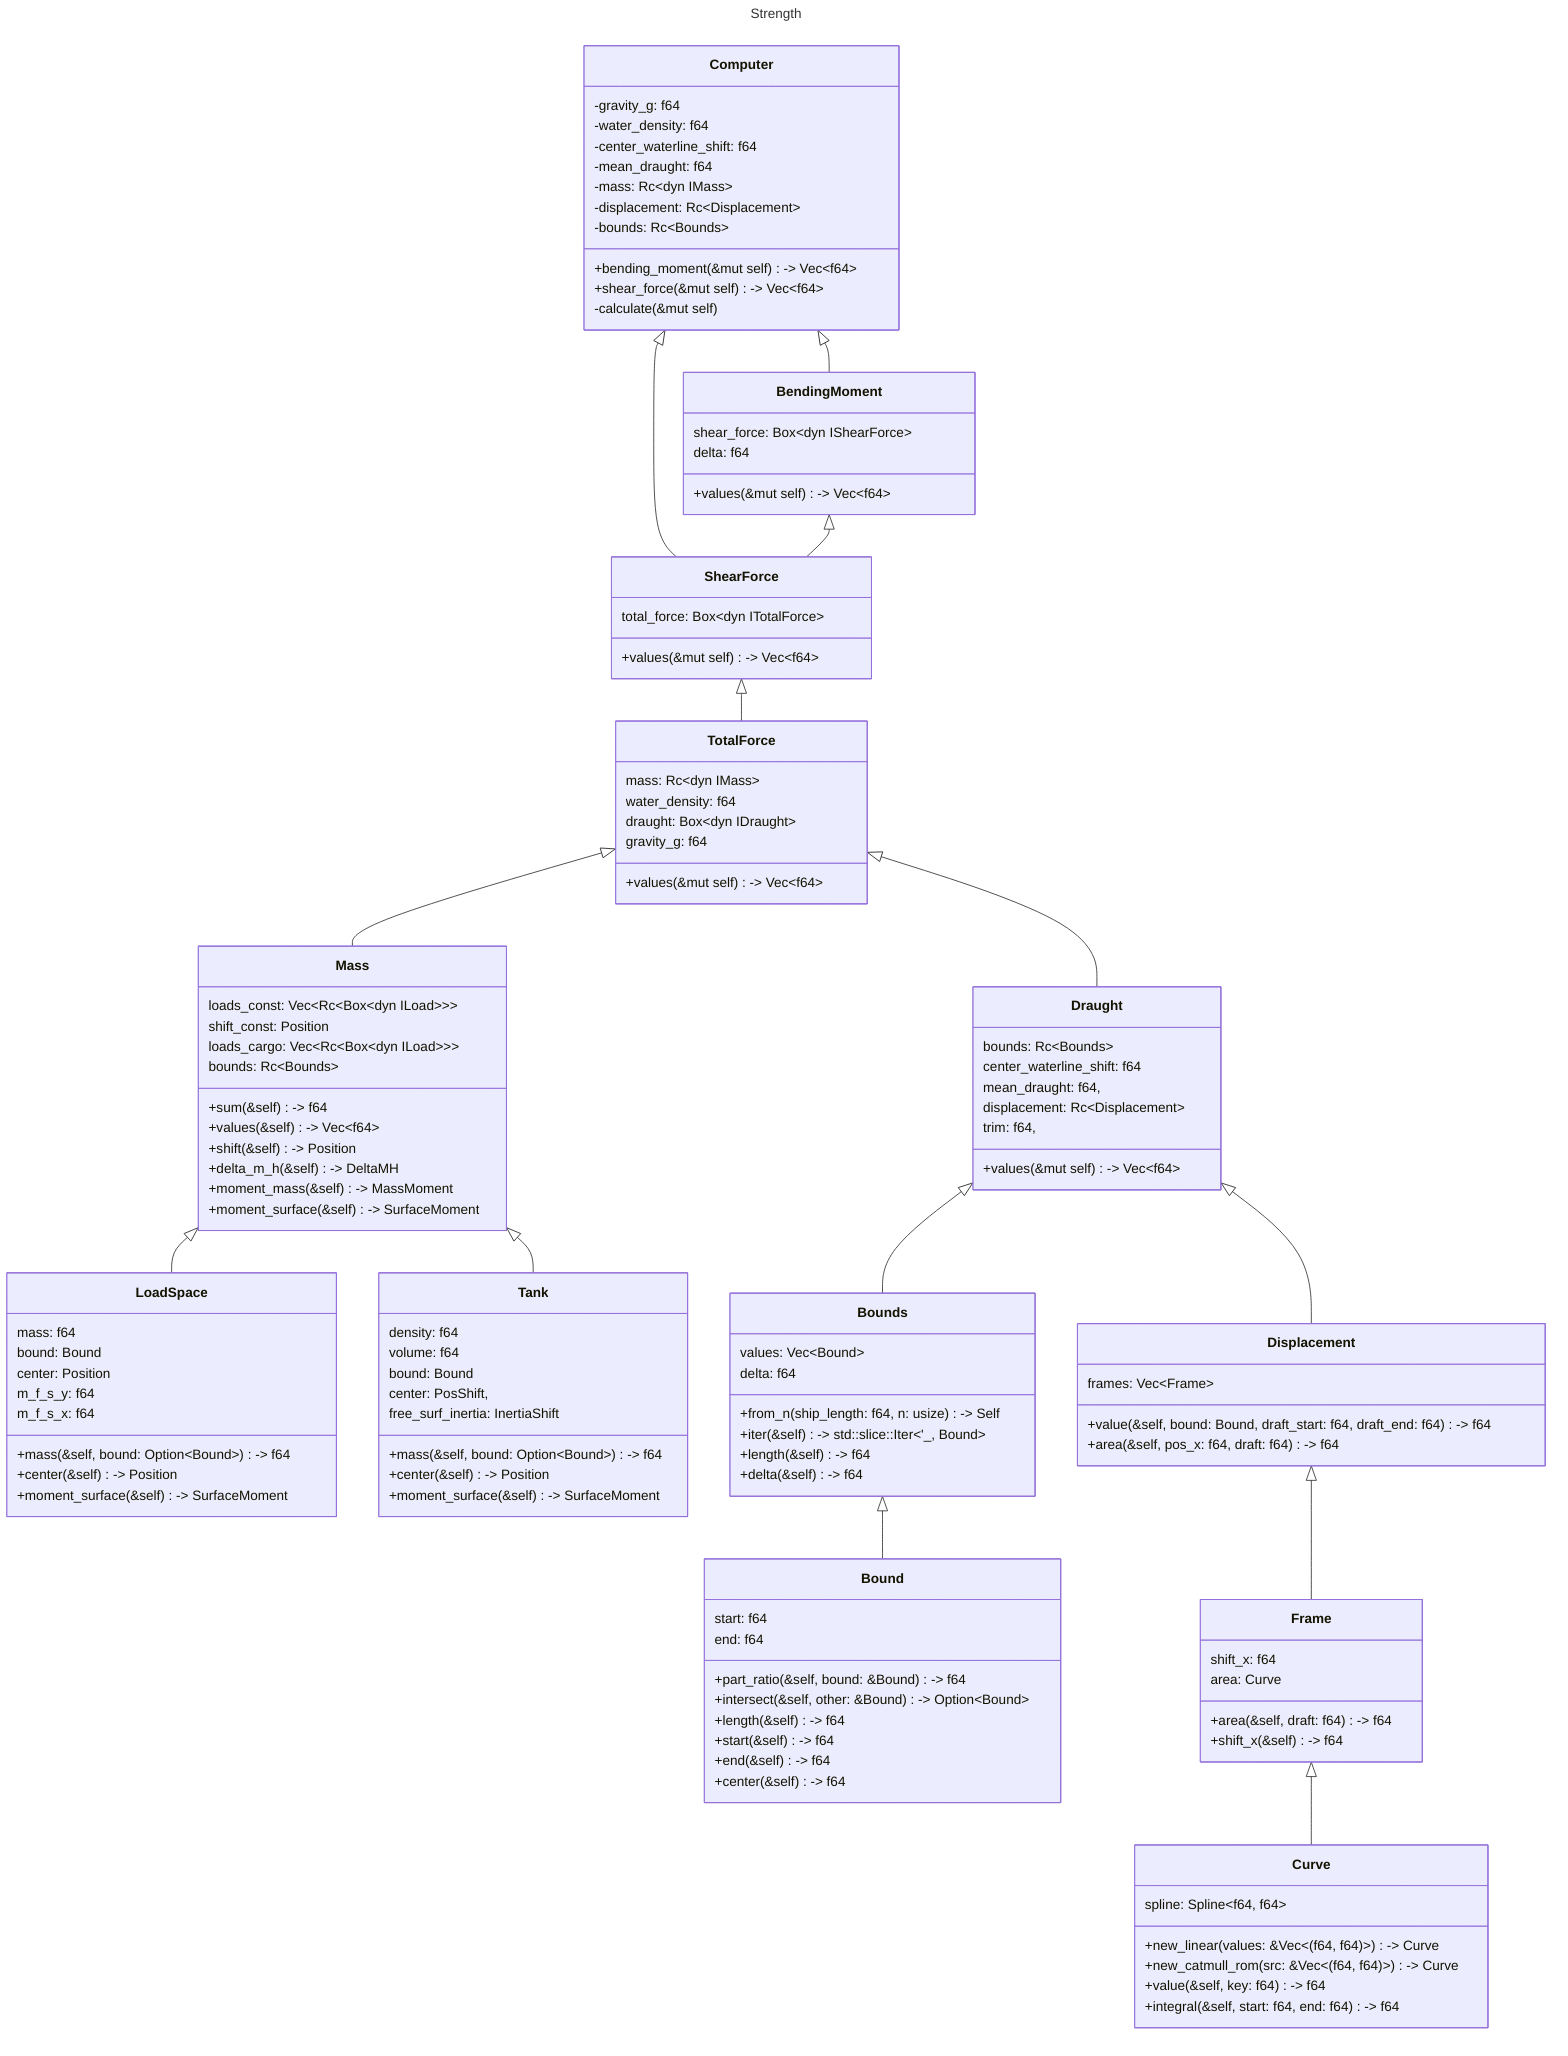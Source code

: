 ---
title: Strength
---
classDiagram

    class Computer{   
        -gravity_g: f64
        -water_density: f64
        -center_waterline_shift: f64
        -mean_draught: f64
        -mass: Rc~dyn IMass~
        -displacement: Rc~Displacement~
        -bounds: Rc~Bounds~ 
        +bending_moment(&mut self) -> Vec~f64~
        +shear_force(&mut self) -> Vec~f64~
        -calculate(&mut self)
    }

    class BendingMoment{
        shear_force: Box~dyn IShearForce~
        delta: f64
        +values(&mut self) -> Vec~f64~
    }

    class ShearForce{
        total_force: Box~dyn ITotalForce~
        +values(&mut self) -> Vec~f64~ 
    }

    class TotalForce{
        mass: Rc~dyn IMass~
        water_density: f64
        draught: Box~dyn IDraught~
        gravity_g: f64
        +values(&mut self) -> Vec~f64~
    }

    class Mass{
        loads_const: Vec~Rc~Box~dyn ILoad~~~
        shift_const: Position
        loads_cargo: Vec~Rc~Box~dyn ILoad~~~
        bounds: Rc~Bounds~
        +sum(&self) -> f64
        +values(&self) -> Vec~f64~
        +shift(&self) -> Position
        +delta_m_h(&self) -> DeltaMH
        +moment_mass(&self) -> MassMoment
        +moment_surface(&self) -> SurfaceMoment
    }

    class LoadSpace{
        mass: f64
        bound: Bound
        center: Position
        m_f_s_y: f64
        m_f_s_x: f64
        +mass(&self, bound: Option~Bound~) -> f64 
        +center(&self) -> Position
        +moment_surface(&self) -> SurfaceMoment
    }

    class Tank{
        density: f64 
        volume: f64
        bound: Bound
        center: PosShift,
        free_surf_inertia: InertiaShift
        +mass(&self, bound: Option~Bound~) -> f64 
        +center(&self) -> Position
        +moment_surface(&self) -> SurfaceMoment
    }

    class Draught{
        bounds: Rc~Bounds~
        center_waterline_shift: f64
        mean_draught: f64,
        displacement: Rc~Displacement~
        trim: f64,
        +values(&mut self) -> Vec~f64~
    }

    class Bounds{   
        values: Vec~Bound~
        delta: f64
        +from_n(ship_length: f64, n: usize) -> Self 
        +iter(&self) -> std::slice::Iter~'_, Bound~
        +length(&self) -> f64
        +delta(&self) -> f64        
    }

    class Bound{
        start: f64
        end: f64
        +part_ratio(&self, bound: &Bound) -> f64
        +intersect(&self, other: &Bound) -> Option~Bound~
        +length(&self) -> f64
        +start(&self) -> f64
        +end(&self) -> f64
        +center(&self) -> f64
    }

    class Displacement{        
        frames: Vec~Frame~
        +value(&self, bound: Bound, draft_start: f64, draft_end: f64) -> f64
        +area(&self, pos_x: f64, draft: f64) -> f64
    }

    class Frame{  
        shift_x: f64
        area: Curve
        +area(&self, draft: f64) -> f64
        +shift_x(&self) -> f64
    }

    class Curve{
        spline: Spline~f64, f64~
        +new_linear(values: &Vec<(f64, f64)>) -> Curve
        +new_catmull_rom(src: &Vec<(f64, f64)>) -> Curve 
        +value(&self, key: f64) -> f64
        +integral(&self, start: f64, end: f64) -> f64
    }

    Computer <|-- BendingMoment    
    Computer <|-- ShearForce   
    BendingMoment <|-- ShearForce
    ShearForce <|-- TotalForce
    TotalForce <|-- Mass
    TotalForce <|-- Draught
    Mass <|-- LoadSpace
    Mass <|-- Tank
    Draught <|-- Bounds
    Draught <|-- Displacement
    Displacement <|-- Frame
    Bounds <|-- Bound
    Frame <|-- Curve